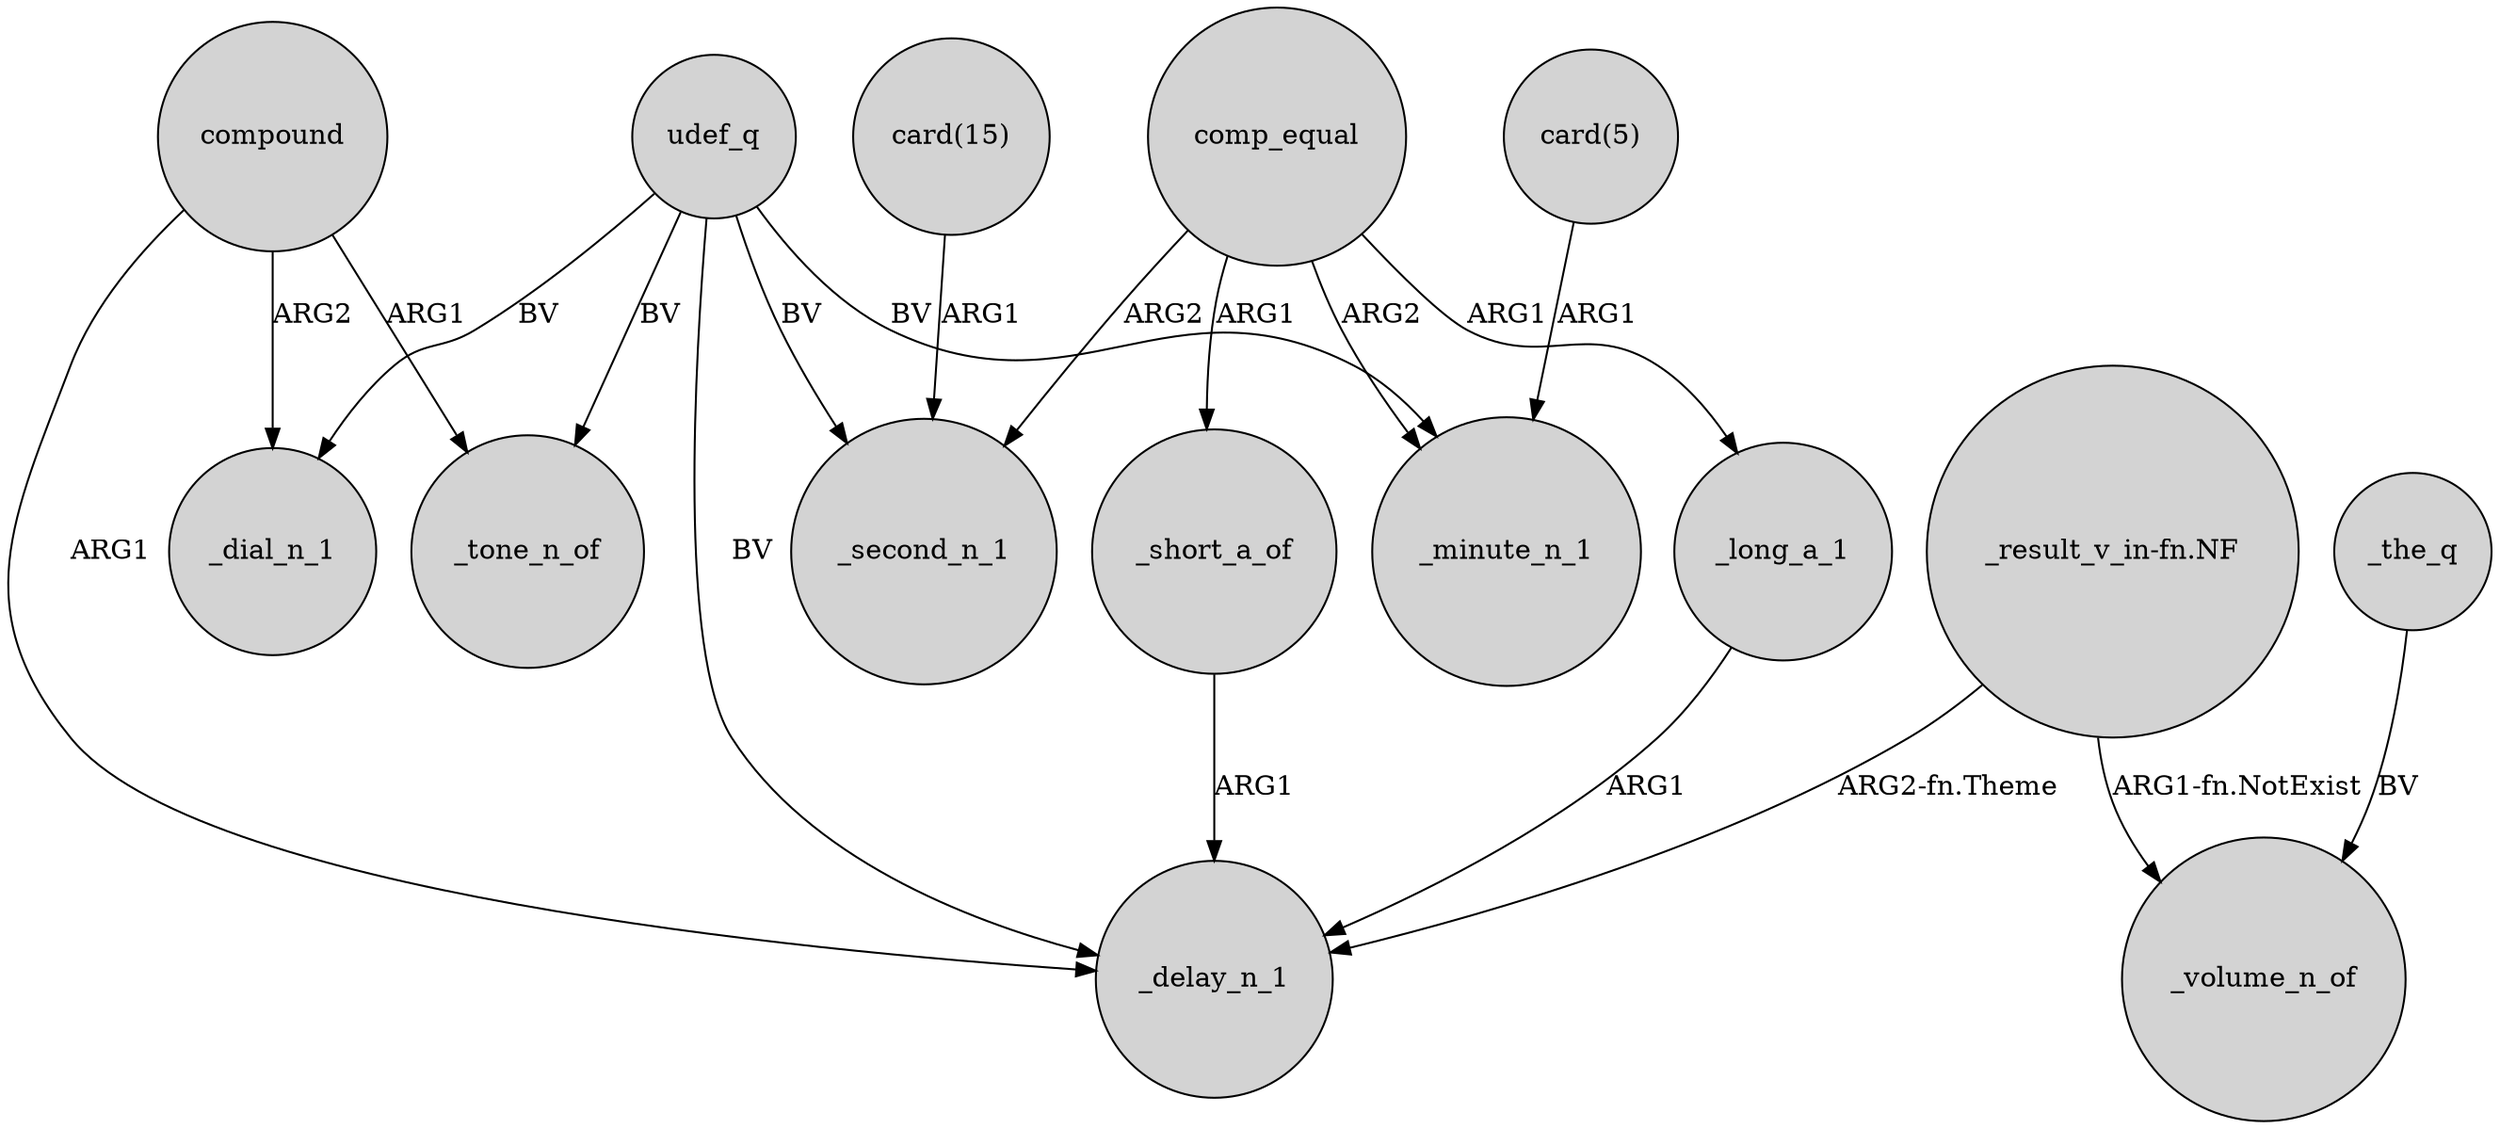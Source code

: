digraph {
	node [shape=circle style=filled]
	udef_q -> _dial_n_1 [label=BV]
	comp_equal -> _second_n_1 [label=ARG2]
	compound -> _tone_n_of [label=ARG1]
	_long_a_1 -> _delay_n_1 [label=ARG1]
	"card(5)" -> _minute_n_1 [label=ARG1]
	_the_q -> _volume_n_of [label=BV]
	udef_q -> _delay_n_1 [label=BV]
	"_result_v_in-fn.NF" -> _delay_n_1 [label="ARG2-fn.Theme"]
	compound -> _delay_n_1 [label=ARG1]
	compound -> _dial_n_1 [label=ARG2]
	"_result_v_in-fn.NF" -> _volume_n_of [label="ARG1-fn.NotExist"]
	comp_equal -> _long_a_1 [label=ARG1]
	comp_equal -> _short_a_of [label=ARG1]
	udef_q -> _second_n_1 [label=BV]
	_short_a_of -> _delay_n_1 [label=ARG1]
	"card(15)" -> _second_n_1 [label=ARG1]
	comp_equal -> _minute_n_1 [label=ARG2]
	udef_q -> _tone_n_of [label=BV]
	udef_q -> _minute_n_1 [label=BV]
}

